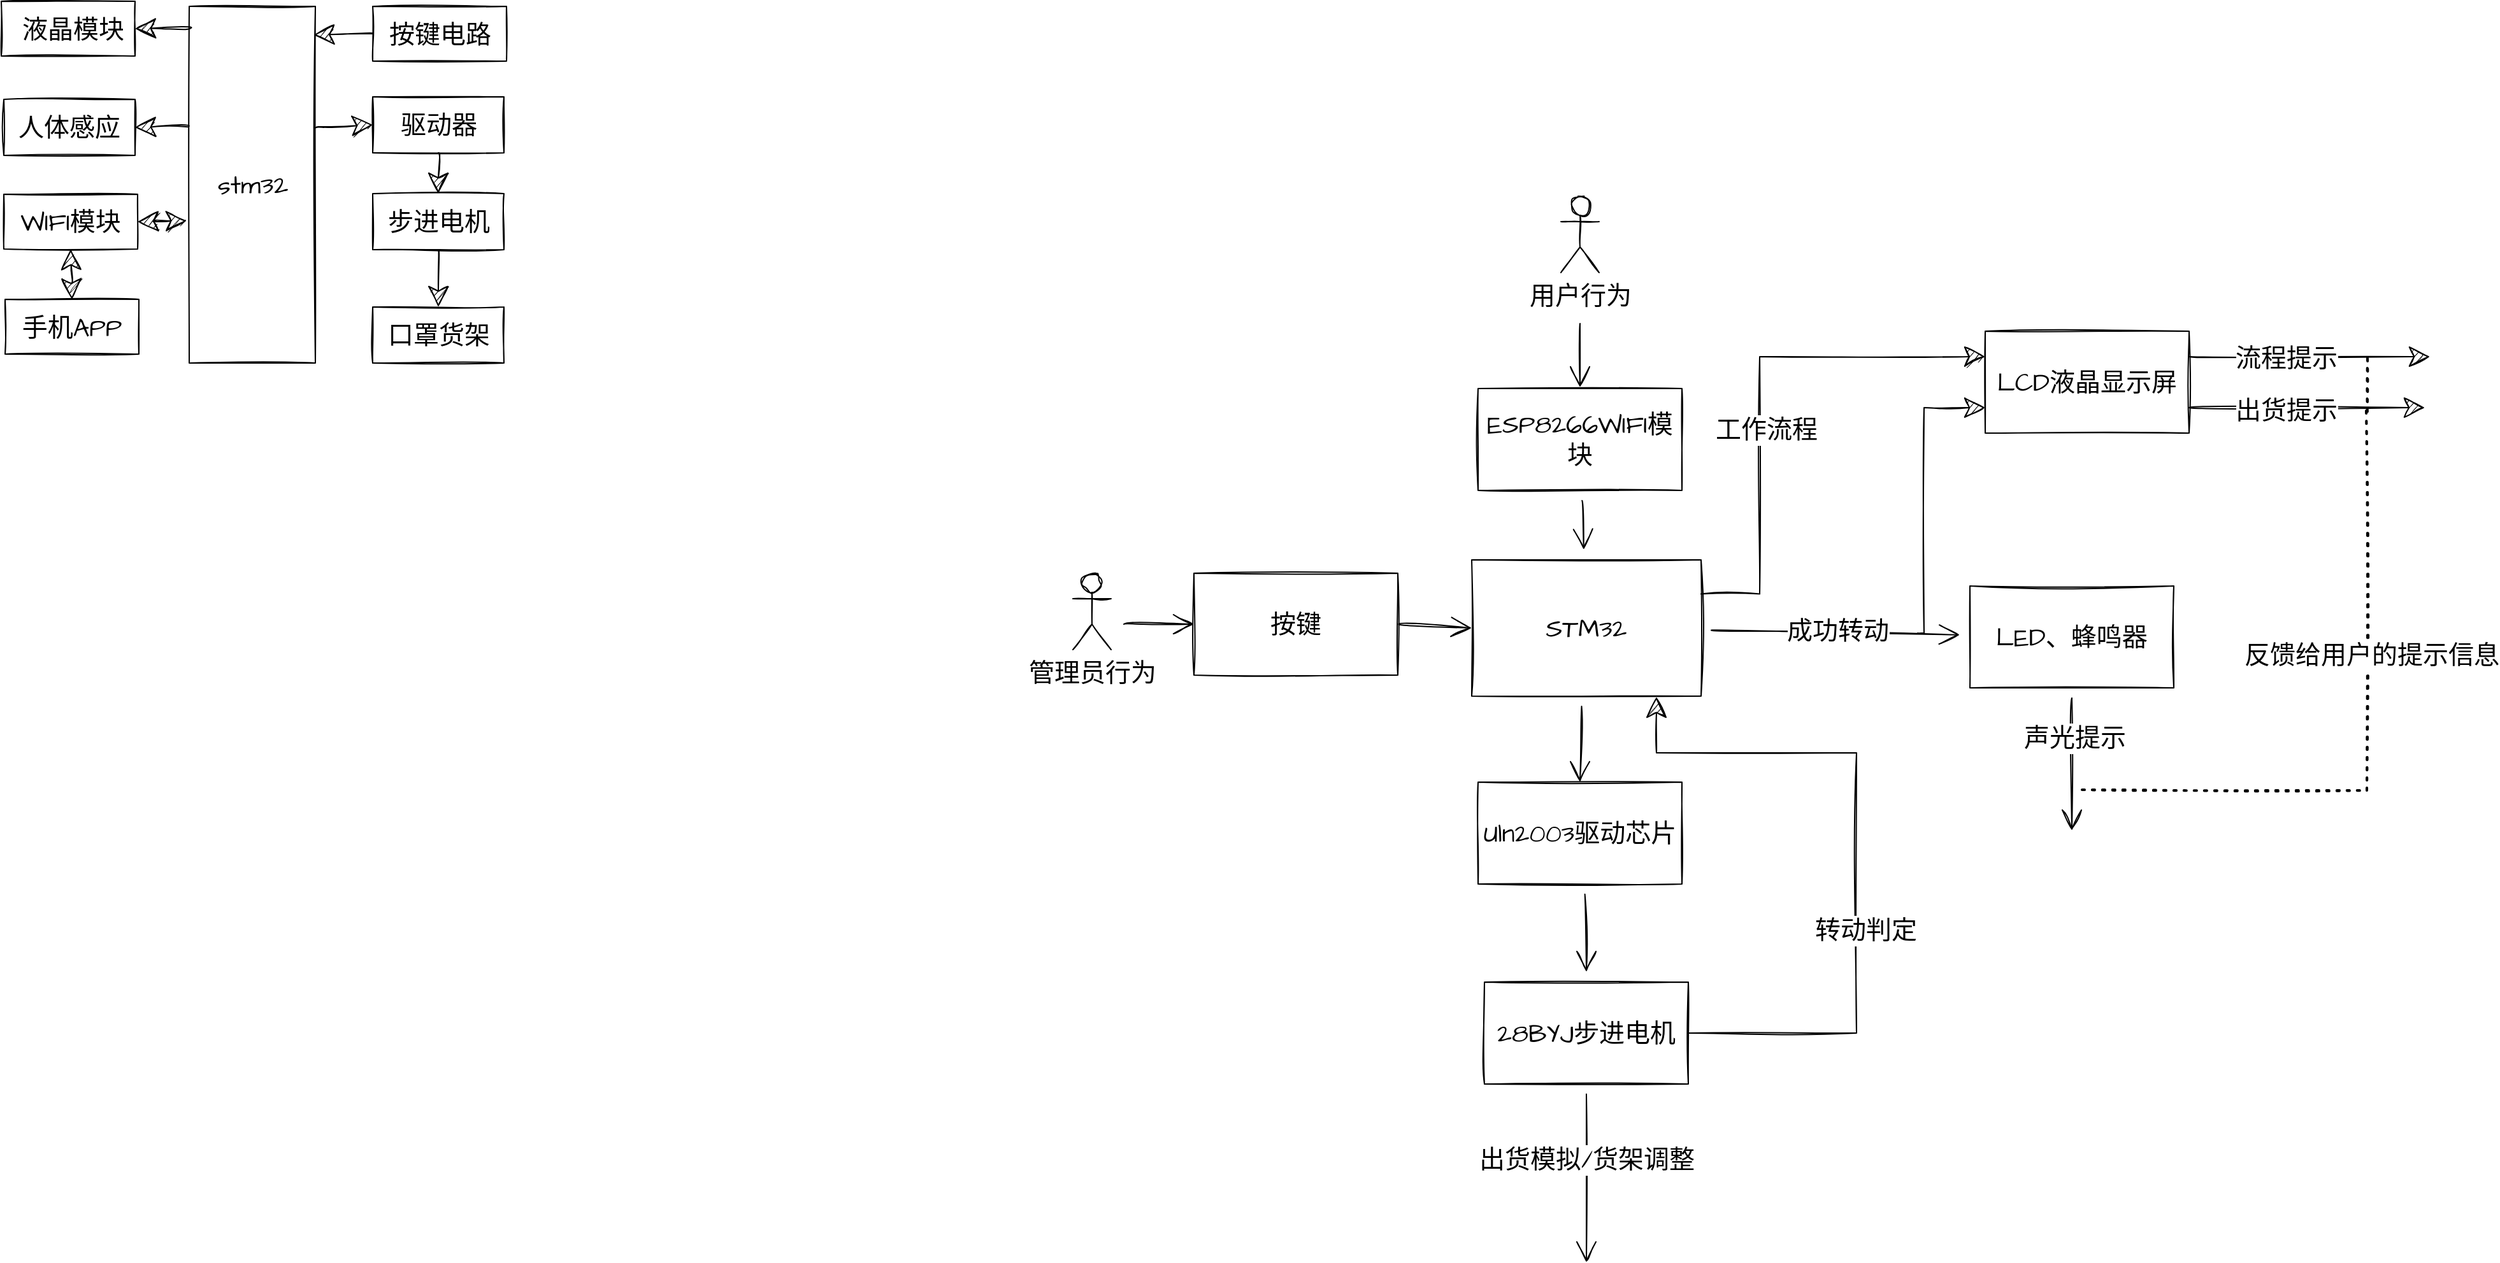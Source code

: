 <mxfile version="14.7.3" type="github">
  <diagram id="P2Q_VfEs0zEKCsMYETC9" name="第 1 页">
    <mxGraphModel dx="3358" dy="2120" grid="0" gridSize="10" guides="1" tooltips="1" connect="1" arrows="1" fold="1" page="0" pageScale="1" pageWidth="827" pageHeight="1169" math="0" shadow="0">
      <root>
        <mxCell id="0" />
        <mxCell id="1" parent="0" />
        <mxCell id="aUpF9cuh66uXq_9mSWLE-1" value="" style="rounded=0;whiteSpace=wrap;html=1;sketch=1;hachureGap=4;pointerEvents=0;fontFamily=Architects Daughter;fontSource=https%3A%2F%2Ffonts.googleapis.com%2Fcss%3Ffamily%3DArchitects%2BDaughter;fontSize=20;" parent="1" vertex="1">
          <mxGeometry x="-391" y="-224" width="105" height="43" as="geometry" />
        </mxCell>
        <mxCell id="aUpF9cuh66uXq_9mSWLE-2" value="液晶模块" style="text;html=1;align=center;verticalAlign=middle;resizable=0;points=[];autosize=1;strokeColor=none;sketch=1;hachureGap=4;pointerEvents=0;fontFamily=Architects Daughter;fontSource=https%3A%2F%2Ffonts.googleapis.com%2Fcss%3Ffamily%3DArchitects%2BDaughter;fontSize=20;" parent="1" vertex="1">
          <mxGeometry x="-380.5" y="-216" width="90" height="27" as="geometry" />
        </mxCell>
        <mxCell id="aUpF9cuh66uXq_9mSWLE-4" value="" style="rounded=0;whiteSpace=wrap;html=1;sketch=1;hachureGap=4;pointerEvents=0;fontFamily=Architects Daughter;fontSource=https%3A%2F%2Ffonts.googleapis.com%2Fcss%3Ffamily%3DArchitects%2BDaughter;fontSize=20;" parent="1" vertex="1">
          <mxGeometry x="-389" y="-147" width="103" height="44" as="geometry" />
        </mxCell>
        <mxCell id="aUpF9cuh66uXq_9mSWLE-7" value="人体感应" style="text;html=1;align=center;verticalAlign=middle;resizable=0;points=[];autosize=1;strokeColor=none;sketch=1;hachureGap=4;pointerEvents=0;fontFamily=Architects Daughter;fontSource=https%3A%2F%2Ffonts.googleapis.com%2Fcss%3Ffamily%3DArchitects%2BDaughter;fontSize=20;" parent="1" vertex="1">
          <mxGeometry x="-383.5" y="-138.5" width="90" height="27" as="geometry" />
        </mxCell>
        <mxCell id="aUpF9cuh66uXq_9mSWLE-10" value="WIFI模块" style="rounded=0;whiteSpace=wrap;html=1;sketch=1;hachureGap=4;pointerEvents=0;fontFamily=Architects Daughter;fontSource=https%3A%2F%2Ffonts.googleapis.com%2Fcss%3Ffamily%3DArchitects%2BDaughter;fontSize=20;" parent="1" vertex="1">
          <mxGeometry x="-389" y="-72.5" width="105" height="43" as="geometry" />
        </mxCell>
        <mxCell id="aUpF9cuh66uXq_9mSWLE-11" value="手机APP" style="rounded=0;whiteSpace=wrap;html=1;sketch=1;hachureGap=4;pointerEvents=0;fontFamily=Architects Daughter;fontSource=https%3A%2F%2Ffonts.googleapis.com%2Fcss%3Ffamily%3DArchitects%2BDaughter;fontSize=20;" parent="1" vertex="1">
          <mxGeometry x="-388" y="10" width="105" height="43" as="geometry" />
        </mxCell>
        <mxCell id="aUpF9cuh66uXq_9mSWLE-12" value="stm32" style="rounded=0;whiteSpace=wrap;html=1;sketch=1;hachureGap=4;pointerEvents=0;fontFamily=Architects Daughter;fontSource=https%3A%2F%2Ffonts.googleapis.com%2Fcss%3Ffamily%3DArchitects%2BDaughter;fontSize=20;" parent="1" vertex="1">
          <mxGeometry x="-243.5" y="-220" width="99" height="280" as="geometry" />
        </mxCell>
        <mxCell id="aUpF9cuh66uXq_9mSWLE-13" value="按键电路" style="rounded=0;whiteSpace=wrap;html=1;sketch=1;hachureGap=4;pointerEvents=0;fontFamily=Architects Daughter;fontSource=https%3A%2F%2Ffonts.googleapis.com%2Fcss%3Ffamily%3DArchitects%2BDaughter;fontSize=20;" parent="1" vertex="1">
          <mxGeometry x="-99.5" y="-220" width="105" height="43" as="geometry" />
        </mxCell>
        <mxCell id="aUpF9cuh66uXq_9mSWLE-14" value="驱动器" style="rounded=0;whiteSpace=wrap;html=1;sketch=1;hachureGap=4;pointerEvents=0;fontFamily=Architects Daughter;fontSource=https%3A%2F%2Ffonts.googleapis.com%2Fcss%3Ffamily%3DArchitects%2BDaughter;fontSize=20;" parent="1" vertex="1">
          <mxGeometry x="-99.5" y="-149" width="103" height="44" as="geometry" />
        </mxCell>
        <mxCell id="aUpF9cuh66uXq_9mSWLE-15" value="步进电机" style="rounded=0;whiteSpace=wrap;html=1;sketch=1;hachureGap=4;pointerEvents=0;fontFamily=Architects Daughter;fontSource=https%3A%2F%2Ffonts.googleapis.com%2Fcss%3Ffamily%3DArchitects%2BDaughter;fontSize=20;" parent="1" vertex="1">
          <mxGeometry x="-99.5" y="-73" width="103" height="44" as="geometry" />
        </mxCell>
        <mxCell id="aUpF9cuh66uXq_9mSWLE-16" value="口罩货架" style="rounded=0;whiteSpace=wrap;html=1;sketch=1;hachureGap=4;pointerEvents=0;fontFamily=Architects Daughter;fontSource=https%3A%2F%2Ffonts.googleapis.com%2Fcss%3Ffamily%3DArchitects%2BDaughter;fontSize=20;" parent="1" vertex="1">
          <mxGeometry x="-99.5" y="16" width="103" height="44" as="geometry" />
        </mxCell>
        <mxCell id="aUpF9cuh66uXq_9mSWLE-27" value="" style="endArrow=classic;startArrow=classic;html=1;rounded=0;sketch=1;fontFamily=Architects Daughter;fontSource=https%3A%2F%2Ffonts.googleapis.com%2Fcss%3Ffamily%3DArchitects%2BDaughter;fontSize=20;startSize=14;endSize=14;sourcePerimeterSpacing=8;targetPerimeterSpacing=8;edgeStyle=none;curved=1;entryX=0.5;entryY=1;entryDx=0;entryDy=0;exitX=0.5;exitY=0;exitDx=0;exitDy=0;" parent="1" source="aUpF9cuh66uXq_9mSWLE-11" target="aUpF9cuh66uXq_9mSWLE-10" edge="1">
          <mxGeometry width="50" height="50" relative="1" as="geometry">
            <mxPoint x="-251.5" y="67" as="sourcePoint" />
            <mxPoint x="-201.5" y="17" as="targetPoint" />
          </mxGeometry>
        </mxCell>
        <mxCell id="aUpF9cuh66uXq_9mSWLE-28" value="" style="endArrow=classic;startArrow=classic;html=1;rounded=0;sketch=1;fontFamily=Architects Daughter;fontSource=https%3A%2F%2Ffonts.googleapis.com%2Fcss%3Ffamily%3DArchitects%2BDaughter;fontSize=20;startSize=14;endSize=14;sourcePerimeterSpacing=8;targetPerimeterSpacing=8;edgeStyle=none;curved=1;entryX=-0.02;entryY=0.601;entryDx=0;entryDy=0;entryPerimeter=0;exitX=1;exitY=0.5;exitDx=0;exitDy=0;" parent="1" source="aUpF9cuh66uXq_9mSWLE-10" target="aUpF9cuh66uXq_9mSWLE-12" edge="1">
          <mxGeometry width="50" height="50" relative="1" as="geometry">
            <mxPoint x="-251.5" y="67" as="sourcePoint" />
            <mxPoint x="-201.5" y="17" as="targetPoint" />
          </mxGeometry>
        </mxCell>
        <mxCell id="aUpF9cuh66uXq_9mSWLE-29" value="" style="endArrow=classic;html=1;rounded=0;sketch=1;fontFamily=Architects Daughter;fontSource=https%3A%2F%2Ffonts.googleapis.com%2Fcss%3Ffamily%3DArchitects%2BDaughter;fontSize=20;startSize=14;endSize=14;sourcePerimeterSpacing=8;targetPerimeterSpacing=8;edgeStyle=none;curved=1;entryX=1;entryY=0.5;entryDx=0;entryDy=0;exitX=-0.002;exitY=0.336;exitDx=0;exitDy=0;exitPerimeter=0;" parent="1" source="aUpF9cuh66uXq_9mSWLE-12" target="aUpF9cuh66uXq_9mSWLE-4" edge="1">
          <mxGeometry width="50" height="50" relative="1" as="geometry">
            <mxPoint x="-251.5" y="67" as="sourcePoint" />
            <mxPoint x="-201.5" y="17" as="targetPoint" />
          </mxGeometry>
        </mxCell>
        <mxCell id="aUpF9cuh66uXq_9mSWLE-30" value="" style="endArrow=classic;html=1;rounded=0;sketch=1;fontFamily=Architects Daughter;fontSource=https%3A%2F%2Ffonts.googleapis.com%2Fcss%3Ffamily%3DArchitects%2BDaughter;fontSize=20;startSize=14;endSize=14;sourcePerimeterSpacing=8;targetPerimeterSpacing=8;edgeStyle=none;curved=1;exitX=1.003;exitY=0.34;exitDx=0;exitDy=0;exitPerimeter=0;entryX=0;entryY=0.5;entryDx=0;entryDy=0;" parent="1" source="aUpF9cuh66uXq_9mSWLE-12" target="aUpF9cuh66uXq_9mSWLE-14" edge="1">
          <mxGeometry width="50" height="50" relative="1" as="geometry">
            <mxPoint x="-251.5" y="67" as="sourcePoint" />
            <mxPoint x="-201.5" y="17" as="targetPoint" />
          </mxGeometry>
        </mxCell>
        <mxCell id="aUpF9cuh66uXq_9mSWLE-31" value="" style="endArrow=classic;html=1;rounded=0;sketch=1;fontFamily=Architects Daughter;fontSource=https%3A%2F%2Ffonts.googleapis.com%2Fcss%3Ffamily%3DArchitects%2BDaughter;fontSize=20;startSize=14;endSize=14;sourcePerimeterSpacing=8;targetPerimeterSpacing=8;edgeStyle=none;curved=1;exitX=0;exitY=0.5;exitDx=0;exitDy=0;entryX=0.986;entryY=0.08;entryDx=0;entryDy=0;entryPerimeter=0;" parent="1" source="aUpF9cuh66uXq_9mSWLE-13" target="aUpF9cuh66uXq_9mSWLE-12" edge="1">
          <mxGeometry width="50" height="50" relative="1" as="geometry">
            <mxPoint x="-251.5" y="67" as="sourcePoint" />
            <mxPoint x="-201.5" y="17" as="targetPoint" />
          </mxGeometry>
        </mxCell>
        <mxCell id="aUpF9cuh66uXq_9mSWLE-32" value="" style="endArrow=classic;html=1;rounded=0;sketch=1;fontFamily=Architects Daughter;fontSource=https%3A%2F%2Ffonts.googleapis.com%2Fcss%3Ffamily%3DArchitects%2BDaughter;fontSize=20;startSize=14;endSize=14;sourcePerimeterSpacing=8;targetPerimeterSpacing=8;edgeStyle=none;curved=1;exitX=0.017;exitY=0.06;exitDx=0;exitDy=0;exitPerimeter=0;entryX=1;entryY=0.5;entryDx=0;entryDy=0;" parent="1" source="aUpF9cuh66uXq_9mSWLE-12" target="aUpF9cuh66uXq_9mSWLE-1" edge="1">
          <mxGeometry width="50" height="50" relative="1" as="geometry">
            <mxPoint x="-251.5" y="67" as="sourcePoint" />
            <mxPoint x="-201.5" y="17" as="targetPoint" />
          </mxGeometry>
        </mxCell>
        <mxCell id="aUpF9cuh66uXq_9mSWLE-33" value="" style="endArrow=classic;html=1;rounded=0;sketch=1;fontFamily=Architects Daughter;fontSource=https%3A%2F%2Ffonts.googleapis.com%2Fcss%3Ffamily%3DArchitects%2BDaughter;fontSize=20;startSize=14;endSize=14;sourcePerimeterSpacing=8;targetPerimeterSpacing=8;edgeStyle=none;curved=1;exitX=0.5;exitY=1;exitDx=0;exitDy=0;entryX=0.5;entryY=0;entryDx=0;entryDy=0;" parent="1" source="aUpF9cuh66uXq_9mSWLE-14" target="aUpF9cuh66uXq_9mSWLE-15" edge="1">
          <mxGeometry width="50" height="50" relative="1" as="geometry">
            <mxPoint x="-251.5" y="67" as="sourcePoint" />
            <mxPoint x="-201.5" y="17" as="targetPoint" />
          </mxGeometry>
        </mxCell>
        <mxCell id="aUpF9cuh66uXq_9mSWLE-34" value="" style="endArrow=classic;html=1;rounded=0;sketch=1;fontFamily=Architects Daughter;fontSource=https%3A%2F%2Ffonts.googleapis.com%2Fcss%3Ffamily%3DArchitects%2BDaughter;fontSize=20;startSize=14;endSize=14;sourcePerimeterSpacing=8;targetPerimeterSpacing=8;edgeStyle=none;curved=1;exitX=0.5;exitY=1;exitDx=0;exitDy=0;entryX=0.5;entryY=0;entryDx=0;entryDy=0;" parent="1" source="aUpF9cuh66uXq_9mSWLE-15" target="aUpF9cuh66uXq_9mSWLE-16" edge="1">
          <mxGeometry width="50" height="50" relative="1" as="geometry">
            <mxPoint x="-251.5" y="67" as="sourcePoint" />
            <mxPoint x="-201.5" y="17" as="targetPoint" />
          </mxGeometry>
        </mxCell>
        <mxCell id="J609tdwNVTv3npRwQuJt-4" value="" style="edgeStyle=none;curved=1;rounded=0;sketch=1;orthogonalLoop=1;jettySize=auto;html=1;fontFamily=Architects Daughter;fontSource=https%3A%2F%2Ffonts.googleapis.com%2Fcss%3Ffamily%3DArchitects%2BDaughter;fontSize=20;endArrow=open;startSize=14;endSize=14;sourcePerimeterSpacing=8;targetPerimeterSpacing=8;" edge="1" parent="1" source="J609tdwNVTv3npRwQuJt-2" target="J609tdwNVTv3npRwQuJt-3">
          <mxGeometry relative="1" as="geometry" />
        </mxCell>
        <mxCell id="J609tdwNVTv3npRwQuJt-2" value="ESP8266WIFI模块" style="rounded=0;whiteSpace=wrap;html=1;sketch=1;hachureGap=4;pointerEvents=0;fontFamily=Architects Daughter;fontSource=https%3A%2F%2Ffonts.googleapis.com%2Fcss%3Ffamily%3DArchitects%2BDaughter;fontSize=20;" vertex="1" parent="1">
          <mxGeometry x="768" y="80" width="160" height="80" as="geometry" />
        </mxCell>
        <mxCell id="J609tdwNVTv3npRwQuJt-6" value="" style="edgeStyle=none;curved=1;rounded=0;sketch=1;orthogonalLoop=1;jettySize=auto;html=1;fontFamily=Architects Daughter;fontSource=https%3A%2F%2Ffonts.googleapis.com%2Fcss%3Ffamily%3DArchitects%2BDaughter;fontSize=20;endArrow=open;startSize=14;endSize=14;sourcePerimeterSpacing=8;targetPerimeterSpacing=8;exitX=1;exitY=0.5;exitDx=0;exitDy=0;entryX=0;entryY=0.5;entryDx=0;entryDy=0;" edge="1" parent="1" source="J609tdwNVTv3npRwQuJt-5" target="J609tdwNVTv3npRwQuJt-3">
          <mxGeometry relative="1" as="geometry">
            <mxPoint x="772" y="275" as="targetPoint" />
          </mxGeometry>
        </mxCell>
        <mxCell id="J609tdwNVTv3npRwQuJt-16" value="" style="edgeStyle=none;curved=1;rounded=0;sketch=1;orthogonalLoop=1;jettySize=auto;html=1;fontFamily=Architects Daughter;fontSource=https%3A%2F%2Ffonts.googleapis.com%2Fcss%3Ffamily%3DArchitects%2BDaughter;fontSize=20;endArrow=open;startSize=14;endSize=14;sourcePerimeterSpacing=8;targetPerimeterSpacing=8;entryX=0.5;entryY=0;entryDx=0;entryDy=0;" edge="1" parent="1" source="J609tdwNVTv3npRwQuJt-3" target="J609tdwNVTv3npRwQuJt-15">
          <mxGeometry relative="1" as="geometry">
            <mxPoint x="848" y="377" as="targetPoint" />
            <Array as="points">
              <mxPoint x="848" y="350" />
            </Array>
          </mxGeometry>
        </mxCell>
        <mxCell id="J609tdwNVTv3npRwQuJt-37" value="" style="edgeStyle=none;curved=1;rounded=0;sketch=1;orthogonalLoop=1;jettySize=auto;html=1;fontFamily=Architects Daughter;fontSource=https%3A%2F%2Ffonts.googleapis.com%2Fcss%3Ffamily%3DArchitects%2BDaughter;fontSize=20;endArrow=open;startSize=14;endSize=14;sourcePerimeterSpacing=8;targetPerimeterSpacing=8;" edge="1" parent="1" source="J609tdwNVTv3npRwQuJt-3" target="J609tdwNVTv3npRwQuJt-36">
          <mxGeometry relative="1" as="geometry" />
        </mxCell>
        <mxCell id="J609tdwNVTv3npRwQuJt-41" value="成功转动" style="edgeLabel;html=1;align=center;verticalAlign=middle;resizable=0;points=[];fontSize=20;fontFamily=Architects Daughter;" vertex="1" connectable="0" parent="J609tdwNVTv3npRwQuJt-37">
          <mxGeometry x="-0.198" y="1" relative="1" as="geometry">
            <mxPoint x="21" as="offset" />
          </mxGeometry>
        </mxCell>
        <mxCell id="J609tdwNVTv3npRwQuJt-3" value="STM32" style="rounded=0;whiteSpace=wrap;html=1;sketch=1;hachureGap=4;pointerEvents=0;fontFamily=Architects Daughter;fontSource=https%3A%2F%2Ffonts.googleapis.com%2Fcss%3Ffamily%3DArchitects%2BDaughter;fontSize=20;" vertex="1" parent="1">
          <mxGeometry x="763" y="214.5" width="180" height="107" as="geometry" />
        </mxCell>
        <mxCell id="J609tdwNVTv3npRwQuJt-5" value="按键" style="rounded=0;whiteSpace=wrap;html=1;sketch=1;hachureGap=4;pointerEvents=0;fontFamily=Architects Daughter;fontSource=https%3A%2F%2Ffonts.googleapis.com%2Fcss%3Ffamily%3DArchitects%2BDaughter;fontSize=20;" vertex="1" parent="1">
          <mxGeometry x="545" y="225" width="160" height="80" as="geometry" />
        </mxCell>
        <mxCell id="J609tdwNVTv3npRwQuJt-7" value="" style="edgeStyle=none;curved=1;rounded=0;sketch=1;orthogonalLoop=1;jettySize=auto;html=1;endArrow=open;sourcePerimeterSpacing=8;targetPerimeterSpacing=8;fontSize=16;fontFamily=Architects Daughter;fontSource=https%3A%2F%2Ffonts.googleapis.com%2Fcss%3Ffamily%3DArchitects%2BDaughter;startSize=14;endSize=14;entryX=0;entryY=0.5;entryDx=0;entryDy=0;" edge="1" parent="1" target="J609tdwNVTv3npRwQuJt-5">
          <mxGeometry width="120" relative="1" as="geometry">
            <mxPoint x="490" y="265" as="sourcePoint" />
            <mxPoint x="552.5" y="272" as="targetPoint" />
            <Array as="points" />
          </mxGeometry>
        </mxCell>
        <mxCell id="J609tdwNVTv3npRwQuJt-8" value="管理员行为" style="shape=umlActor;verticalLabelPosition=bottom;verticalAlign=top;html=1;outlineConnect=0;sketch=1;hachureGap=4;pointerEvents=0;fontFamily=Architects Daughter;fontSource=https%3A%2F%2Ffonts.googleapis.com%2Fcss%3Ffamily%3DArchitects%2BDaughter;fontSize=20;" vertex="1" parent="1">
          <mxGeometry x="450" y="225" width="30" height="60" as="geometry" />
        </mxCell>
        <mxCell id="J609tdwNVTv3npRwQuJt-14" value="" style="edgeStyle=none;curved=1;rounded=0;sketch=1;orthogonalLoop=1;jettySize=auto;html=1;fontFamily=Architects Daughter;fontSource=https%3A%2F%2Ffonts.googleapis.com%2Fcss%3Ffamily%3DArchitects%2BDaughter;fontSize=20;endArrow=open;startSize=14;endSize=14;sourcePerimeterSpacing=8;targetPerimeterSpacing=8;" edge="1" parent="1">
          <mxGeometry relative="1" as="geometry">
            <mxPoint x="848" y="29" as="sourcePoint" />
            <mxPoint x="848" y="79" as="targetPoint" />
          </mxGeometry>
        </mxCell>
        <mxCell id="J609tdwNVTv3npRwQuJt-11" value="用户行为" style="shape=umlActor;verticalLabelPosition=bottom;verticalAlign=top;html=1;outlineConnect=0;sketch=1;hachureGap=4;pointerEvents=0;fontFamily=Architects Daughter;fontSource=https%3A%2F%2Ffonts.googleapis.com%2Fcss%3Ffamily%3DArchitects%2BDaughter;fontSize=20;" vertex="1" parent="1">
          <mxGeometry x="833" y="-71" width="30" height="60" as="geometry" />
        </mxCell>
        <mxCell id="J609tdwNVTv3npRwQuJt-18" value="" style="edgeStyle=none;curved=1;rounded=0;sketch=1;orthogonalLoop=1;jettySize=auto;html=1;fontFamily=Architects Daughter;fontSource=https%3A%2F%2Ffonts.googleapis.com%2Fcss%3Ffamily%3DArchitects%2BDaughter;fontSize=20;endArrow=open;startSize=14;endSize=14;sourcePerimeterSpacing=8;targetPerimeterSpacing=8;" edge="1" parent="1" source="J609tdwNVTv3npRwQuJt-15" target="J609tdwNVTv3npRwQuJt-17">
          <mxGeometry relative="1" as="geometry">
            <Array as="points">
              <mxPoint x="853" y="492" />
            </Array>
          </mxGeometry>
        </mxCell>
        <mxCell id="J609tdwNVTv3npRwQuJt-15" value="Uln2003驱动芯片" style="rounded=0;whiteSpace=wrap;html=1;sketch=1;hachureGap=4;pointerEvents=0;fontFamily=Architects Daughter;fontSource=https%3A%2F%2Ffonts.googleapis.com%2Fcss%3Ffamily%3DArchitects%2BDaughter;fontSize=20;" vertex="1" parent="1">
          <mxGeometry x="768" y="389" width="160" height="80" as="geometry" />
        </mxCell>
        <mxCell id="J609tdwNVTv3npRwQuJt-20" value="" style="edgeStyle=none;curved=1;rounded=0;sketch=1;orthogonalLoop=1;jettySize=auto;html=1;fontFamily=Architects Daughter;fontSource=https%3A%2F%2Ffonts.googleapis.com%2Fcss%3Ffamily%3DArchitects%2BDaughter;fontSize=20;endArrow=open;startSize=14;endSize=14;sourcePerimeterSpacing=8;targetPerimeterSpacing=8;" edge="1" parent="1" source="J609tdwNVTv3npRwQuJt-17">
          <mxGeometry relative="1" as="geometry">
            <mxPoint x="853" y="766" as="targetPoint" />
          </mxGeometry>
        </mxCell>
        <mxCell id="J609tdwNVTv3npRwQuJt-21" value="出货模拟/货架调整" style="edgeLabel;html=1;align=center;verticalAlign=middle;resizable=0;points=[];fontSize=20;fontFamily=Architects Daughter;" vertex="1" connectable="0" parent="J609tdwNVTv3npRwQuJt-20">
          <mxGeometry x="-0.417" y="2" relative="1" as="geometry">
            <mxPoint x="-2" y="12" as="offset" />
          </mxGeometry>
        </mxCell>
        <mxCell id="J609tdwNVTv3npRwQuJt-17" value="28BYJ步进电机" style="rounded=0;whiteSpace=wrap;html=1;sketch=1;hachureGap=4;pointerEvents=0;fontFamily=Architects Daughter;fontSource=https%3A%2F%2Ffonts.googleapis.com%2Fcss%3Ffamily%3DArchitects%2BDaughter;fontSize=20;" vertex="1" parent="1">
          <mxGeometry x="773" y="546" width="160" height="80" as="geometry" />
        </mxCell>
        <mxCell id="J609tdwNVTv3npRwQuJt-31" value="" style="endArrow=classic;html=1;rounded=0;sketch=1;fontFamily=Architects Daughter;fontSource=https%3A%2F%2Ffonts.googleapis.com%2Fcss%3Ffamily%3DArchitects%2BDaughter;fontSize=20;startSize=14;endSize=14;sourcePerimeterSpacing=8;targetPerimeterSpacing=8;edgeStyle=orthogonalEdgeStyle;exitX=1;exitY=0.5;exitDx=0;exitDy=0;" edge="1" parent="1" source="J609tdwNVTv3npRwQuJt-17">
          <mxGeometry width="50" height="50" relative="1" as="geometry">
            <mxPoint x="933" y="614" as="sourcePoint" />
            <mxPoint x="908" y="322" as="targetPoint" />
            <Array as="points">
              <mxPoint x="1065" y="586" />
              <mxPoint x="1065" y="366" />
              <mxPoint x="908" y="366" />
              <mxPoint x="908" y="322" />
            </Array>
          </mxGeometry>
        </mxCell>
        <mxCell id="J609tdwNVTv3npRwQuJt-35" value="转动判定" style="edgeLabel;html=1;align=center;verticalAlign=middle;resizable=0;points=[];fontSize=20;fontFamily=Architects Daughter;" vertex="1" connectable="0" parent="J609tdwNVTv3npRwQuJt-31">
          <mxGeometry x="0.341" y="35" relative="1" as="geometry">
            <mxPoint x="26" y="104" as="offset" />
          </mxGeometry>
        </mxCell>
        <mxCell id="J609tdwNVTv3npRwQuJt-39" value="" style="edgeStyle=none;curved=1;rounded=0;sketch=1;orthogonalLoop=1;jettySize=auto;html=1;fontFamily=Architects Daughter;fontSource=https%3A%2F%2Ffonts.googleapis.com%2Fcss%3Ffamily%3DArchitects%2BDaughter;fontSize=20;endArrow=open;startSize=14;endSize=14;sourcePerimeterSpacing=8;targetPerimeterSpacing=8;" edge="1" parent="1" source="J609tdwNVTv3npRwQuJt-36">
          <mxGeometry relative="1" as="geometry">
            <mxPoint x="1234" y="427" as="targetPoint" />
          </mxGeometry>
        </mxCell>
        <mxCell id="J609tdwNVTv3npRwQuJt-40" value="声光提示" style="edgeLabel;html=1;align=center;verticalAlign=middle;resizable=0;points=[];fontSize=20;fontFamily=Architects Daughter;" vertex="1" connectable="0" parent="J609tdwNVTv3npRwQuJt-39">
          <mxGeometry x="-0.403" y="2" relative="1" as="geometry">
            <mxPoint as="offset" />
          </mxGeometry>
        </mxCell>
        <mxCell id="J609tdwNVTv3npRwQuJt-36" value="LED、蜂鸣器" style="rounded=0;whiteSpace=wrap;html=1;sketch=1;hachureGap=4;pointerEvents=0;fontFamily=Architects Daughter;fontSource=https%3A%2F%2Ffonts.googleapis.com%2Fcss%3Ffamily%3DArchitects%2BDaughter;fontSize=20;" vertex="1" parent="1">
          <mxGeometry x="1154" y="235" width="160" height="80" as="geometry" />
        </mxCell>
        <mxCell id="J609tdwNVTv3npRwQuJt-46" value="" style="endArrow=classic;html=1;rounded=0;sketch=1;fontFamily=Architects Daughter;fontSource=https%3A%2F%2Ffonts.googleapis.com%2Fcss%3Ffamily%3DArchitects%2BDaughter;fontSize=20;startSize=14;endSize=14;sourcePerimeterSpacing=8;targetPerimeterSpacing=8;edgeStyle=orthogonalEdgeStyle;entryX=0;entryY=0.75;entryDx=0;entryDy=0;" edge="1" parent="1" target="J609tdwNVTv3npRwQuJt-47">
          <mxGeometry width="50" height="50" relative="1" as="geometry">
            <mxPoint x="1113" y="272" as="sourcePoint" />
            <mxPoint x="1113" y="45" as="targetPoint" />
            <Array as="points">
              <mxPoint x="1118" y="272" />
              <mxPoint x="1118" y="95" />
            </Array>
          </mxGeometry>
        </mxCell>
        <mxCell id="J609tdwNVTv3npRwQuJt-47" value="LCD液晶显示屏" style="rounded=0;whiteSpace=wrap;html=1;sketch=1;hachureGap=4;pointerEvents=0;fontFamily=Architects Daughter;fontSource=https%3A%2F%2Ffonts.googleapis.com%2Fcss%3Ffamily%3DArchitects%2BDaughter;fontSize=20;" vertex="1" parent="1">
          <mxGeometry x="1166" y="35" width="160" height="80" as="geometry" />
        </mxCell>
        <mxCell id="J609tdwNVTv3npRwQuJt-49" value="" style="endArrow=classic;html=1;rounded=0;sketch=1;fontFamily=Architects Daughter;fontSource=https%3A%2F%2Ffonts.googleapis.com%2Fcss%3Ffamily%3DArchitects%2BDaughter;fontSize=20;startSize=14;endSize=14;sourcePerimeterSpacing=8;targetPerimeterSpacing=8;edgeStyle=none;curved=1;exitX=1;exitY=0.75;exitDx=0;exitDy=0;" edge="1" parent="1" source="J609tdwNVTv3npRwQuJt-47">
          <mxGeometry width="50" height="50" relative="1" as="geometry">
            <mxPoint x="599" y="480" as="sourcePoint" />
            <mxPoint x="1511" y="95" as="targetPoint" />
          </mxGeometry>
        </mxCell>
        <mxCell id="J609tdwNVTv3npRwQuJt-50" value="出货提示" style="edgeLabel;html=1;align=center;verticalAlign=middle;resizable=0;points=[];fontSize=20;fontFamily=Architects Daughter;" vertex="1" connectable="0" parent="J609tdwNVTv3npRwQuJt-49">
          <mxGeometry x="-0.432" relative="1" as="geometry">
            <mxPoint x="23" y="2" as="offset" />
          </mxGeometry>
        </mxCell>
        <mxCell id="J609tdwNVTv3npRwQuJt-51" value="" style="endArrow=none;dashed=1;html=1;dashPattern=1 3;strokeWidth=2;rounded=0;sketch=1;fontFamily=Architects Daughter;fontSource=https%3A%2F%2Ffonts.googleapis.com%2Fcss%3Ffamily%3DArchitects%2BDaughter;fontSize=20;startSize=14;endSize=14;sourcePerimeterSpacing=8;targetPerimeterSpacing=8;edgeStyle=orthogonalEdgeStyle;" edge="1" parent="1">
          <mxGeometry width="50" height="50" relative="1" as="geometry">
            <mxPoint x="1242" y="395" as="sourcePoint" />
            <mxPoint x="1465" y="97" as="targetPoint" />
          </mxGeometry>
        </mxCell>
        <mxCell id="J609tdwNVTv3npRwQuJt-52" value="反馈给用户的提示信息" style="edgeLabel;html=1;align=center;verticalAlign=middle;resizable=0;points=[];fontSize=20;fontFamily=Architects Daughter;" vertex="1" connectable="0" parent="J609tdwNVTv3npRwQuJt-51">
          <mxGeometry x="0.265" y="-3" relative="1" as="geometry">
            <mxPoint as="offset" />
          </mxGeometry>
        </mxCell>
        <mxCell id="J609tdwNVTv3npRwQuJt-55" value="" style="endArrow=classic;html=1;rounded=0;sketch=1;fontFamily=Architects Daughter;fontSource=https%3A%2F%2Ffonts.googleapis.com%2Fcss%3Ffamily%3DArchitects%2BDaughter;fontSize=20;startSize=14;endSize=14;sourcePerimeterSpacing=8;targetPerimeterSpacing=8;edgeStyle=orthogonalEdgeStyle;exitX=1;exitY=0.25;exitDx=0;exitDy=0;entryX=0;entryY=0.25;entryDx=0;entryDy=0;" edge="1" parent="1" source="J609tdwNVTv3npRwQuJt-3" target="J609tdwNVTv3npRwQuJt-47">
          <mxGeometry width="50" height="50" relative="1" as="geometry">
            <mxPoint x="599" y="480" as="sourcePoint" />
            <mxPoint x="649" y="430" as="targetPoint" />
            <Array as="points">
              <mxPoint x="989" y="241" />
              <mxPoint x="989" y="55" />
            </Array>
          </mxGeometry>
        </mxCell>
        <mxCell id="J609tdwNVTv3npRwQuJt-56" value="工作流程" style="edgeLabel;html=1;align=center;verticalAlign=middle;resizable=0;points=[];fontSize=20;fontFamily=Architects Daughter;" vertex="1" connectable="0" parent="J609tdwNVTv3npRwQuJt-55">
          <mxGeometry x="-0.092" y="3" relative="1" as="geometry">
            <mxPoint x="8" y="10" as="offset" />
          </mxGeometry>
        </mxCell>
        <mxCell id="J609tdwNVTv3npRwQuJt-57" value="" style="endArrow=classic;html=1;rounded=0;sketch=1;fontFamily=Architects Daughter;fontSource=https%3A%2F%2Ffonts.googleapis.com%2Fcss%3Ffamily%3DArchitects%2BDaughter;fontSize=20;startSize=14;endSize=14;sourcePerimeterSpacing=8;targetPerimeterSpacing=8;edgeStyle=none;curved=1;exitX=1;exitY=0.25;exitDx=0;exitDy=0;" edge="1" parent="1" source="J609tdwNVTv3npRwQuJt-47">
          <mxGeometry width="50" height="50" relative="1" as="geometry">
            <mxPoint x="599" y="480" as="sourcePoint" />
            <mxPoint x="1515" y="55" as="targetPoint" />
          </mxGeometry>
        </mxCell>
        <mxCell id="J609tdwNVTv3npRwQuJt-58" value="Text" style="edgeLabel;html=1;align=center;verticalAlign=middle;resizable=0;points=[];fontSize=20;fontFamily=Architects Daughter;" vertex="1" connectable="0" parent="J609tdwNVTv3npRwQuJt-57">
          <mxGeometry x="-0.255" y="-1" relative="1" as="geometry">
            <mxPoint as="offset" />
          </mxGeometry>
        </mxCell>
        <mxCell id="J609tdwNVTv3npRwQuJt-59" value="流程提示" style="edgeLabel;html=1;align=center;verticalAlign=middle;resizable=0;points=[];fontSize=20;fontFamily=Architects Daughter;" vertex="1" connectable="0" parent="J609tdwNVTv3npRwQuJt-57">
          <mxGeometry x="-0.202" y="-1" relative="1" as="geometry">
            <mxPoint as="offset" />
          </mxGeometry>
        </mxCell>
        <mxCell id="J609tdwNVTv3npRwQuJt-60" value="" style="endArrow=none;dashed=1;html=1;dashPattern=1 3;strokeWidth=2;rounded=0;sketch=1;fontFamily=Architects Daughter;fontSource=https%3A%2F%2Ffonts.googleapis.com%2Fcss%3Ffamily%3DArchitects%2BDaughter;fontSize=20;startSize=14;endSize=14;sourcePerimeterSpacing=8;targetPerimeterSpacing=8;edgeStyle=none;curved=1;" edge="1" parent="1">
          <mxGeometry width="50" height="50" relative="1" as="geometry">
            <mxPoint x="1466" y="98" as="sourcePoint" />
            <mxPoint x="1466" y="55" as="targetPoint" />
          </mxGeometry>
        </mxCell>
      </root>
    </mxGraphModel>
  </diagram>
</mxfile>
